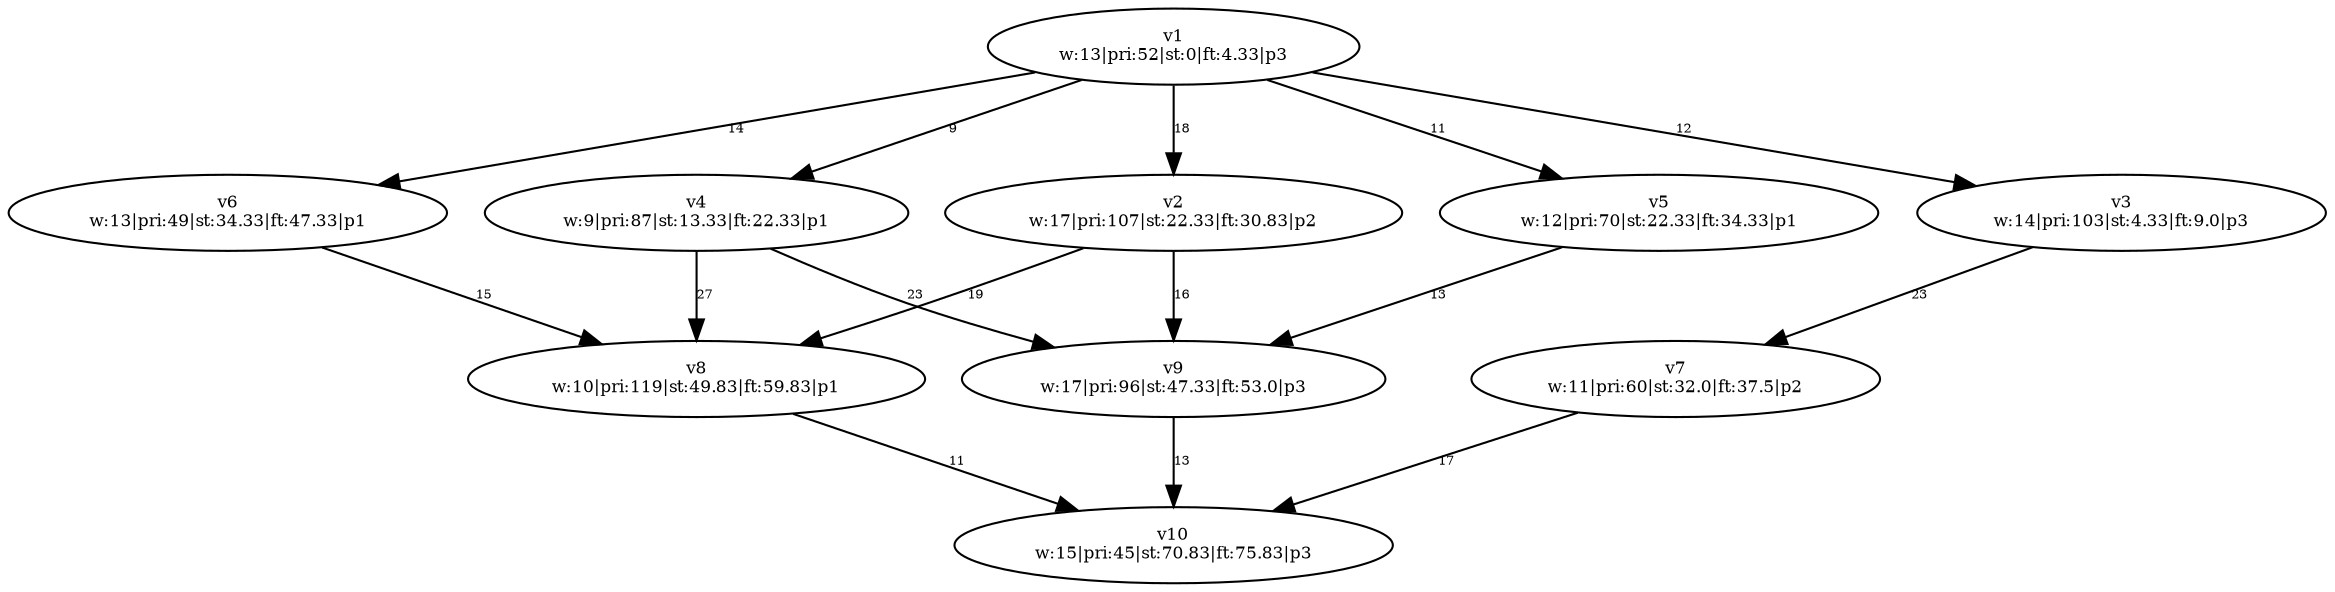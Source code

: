 digraph {
	v1 [label="v1
w:13|pri:52|st:0|ft:4.33|p3" fontsize=8.0]
	v2 [label="v2
w:17|pri:107|st:22.33|ft:30.83|p2" fontsize=8.0]
	v3 [label="v3
w:14|pri:103|st:4.33|ft:9.0|p3" fontsize=8.0]
	v4 [label="v4
w:9|pri:87|st:13.33|ft:22.33|p1" fontsize=8.0]
	v5 [label="v5
w:12|pri:70|st:22.33|ft:34.33|p1" fontsize=8.0]
	v6 [label="v6
w:13|pri:49|st:34.33|ft:47.33|p1" fontsize=8.0]
	v8 [label="v8
w:10|pri:119|st:49.83|ft:59.83|p1" fontsize=8.0]
	v9 [label="v9
w:17|pri:96|st:47.33|ft:53.0|p3" fontsize=8.0]
	v7 [label="v7
w:11|pri:60|st:32.0|ft:37.5|p2" fontsize=8.0]
	v10 [label="v10
w:15|pri:45|st:70.83|ft:75.83|p3" fontsize=8.0]
	v1 -> v2 [label=18 constraint=true fontsize=6.0]
	v1 -> v3 [label=12 constraint=true fontsize=6.0]
	v1 -> v4 [label=9 constraint=true fontsize=6.0]
	v1 -> v5 [label=11 constraint=true fontsize=6.0]
	v1 -> v6 [label=14 constraint=true fontsize=6.0]
	v2 -> v8 [label=19 constraint=true fontsize=6.0]
	v2 -> v9 [label=16 constraint=true fontsize=6.0]
	v3 -> v7 [label=23 constraint=true fontsize=6.0]
	v4 -> v8 [label=27 constraint=true fontsize=6.0]
	v4 -> v9 [label=23 constraint=true fontsize=6.0]
	v5 -> v9 [label=13 constraint=true fontsize=6.0]
	v6 -> v8 [label=15 constraint=true fontsize=6.0]
	v7 -> v10 [label=17 constraint=true fontsize=6.0]
	v8 -> v10 [label=11 constraint=true fontsize=6.0]
	v9 -> v10 [label=13 constraint=true fontsize=6.0]
}
